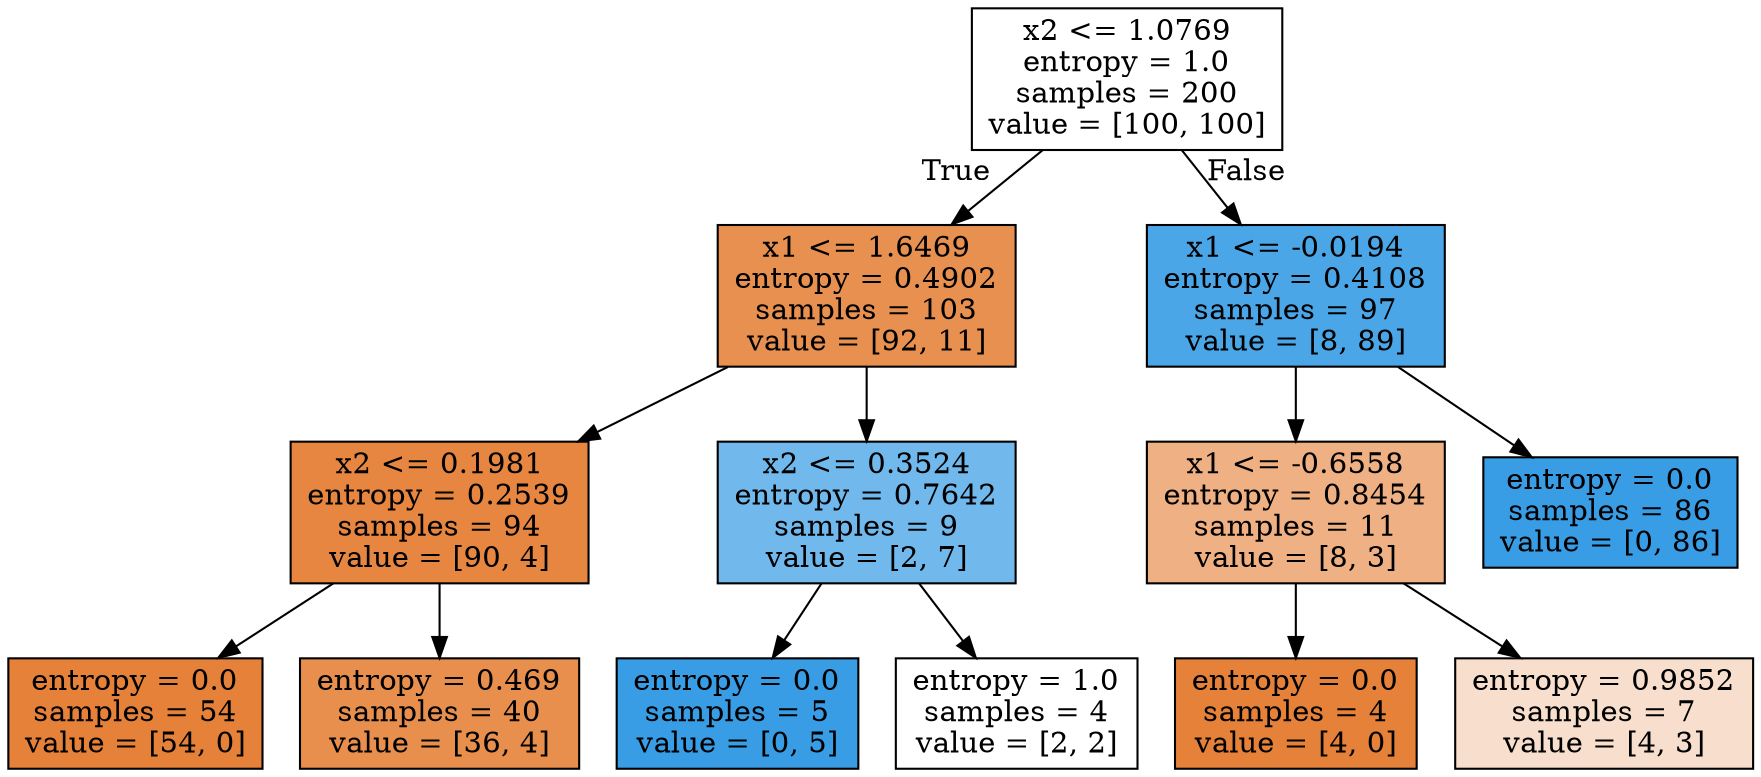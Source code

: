 digraph Tree {
node [shape=box, style="filled", color="black"] ;
0 [label="x2 <= 1.0769\nentropy = 1.0\nsamples = 200\nvalue = [100, 100]", fillcolor="#e5813900"] ;
1 [label="x1 <= 1.6469\nentropy = 0.4902\nsamples = 103\nvalue = [92, 11]", fillcolor="#e58139e1"] ;
0 -> 1 [labeldistance=2.5, labelangle=45, headlabel="True"] ;
2 [label="x2 <= 0.1981\nentropy = 0.2539\nsamples = 94\nvalue = [90, 4]", fillcolor="#e58139f4"] ;
1 -> 2 ;
3 [label="entropy = 0.0\nsamples = 54\nvalue = [54, 0]", fillcolor="#e58139ff"] ;
2 -> 3 ;
4 [label="entropy = 0.469\nsamples = 40\nvalue = [36, 4]", fillcolor="#e58139e3"] ;
2 -> 4 ;
5 [label="x2 <= 0.3524\nentropy = 0.7642\nsamples = 9\nvalue = [2, 7]", fillcolor="#399de5b6"] ;
1 -> 5 ;
6 [label="entropy = 0.0\nsamples = 5\nvalue = [0, 5]", fillcolor="#399de5ff"] ;
5 -> 6 ;
7 [label="entropy = 1.0\nsamples = 4\nvalue = [2, 2]", fillcolor="#e5813900"] ;
5 -> 7 ;
8 [label="x1 <= -0.0194\nentropy = 0.4108\nsamples = 97\nvalue = [8, 89]", fillcolor="#399de5e8"] ;
0 -> 8 [labeldistance=2.5, labelangle=-45, headlabel="False"] ;
9 [label="x1 <= -0.6558\nentropy = 0.8454\nsamples = 11\nvalue = [8, 3]", fillcolor="#e581399f"] ;
8 -> 9 ;
10 [label="entropy = 0.0\nsamples = 4\nvalue = [4, 0]", fillcolor="#e58139ff"] ;
9 -> 10 ;
11 [label="entropy = 0.9852\nsamples = 7\nvalue = [4, 3]", fillcolor="#e5813940"] ;
9 -> 11 ;
12 [label="entropy = 0.0\nsamples = 86\nvalue = [0, 86]", fillcolor="#399de5ff"] ;
8 -> 12 ;
}
